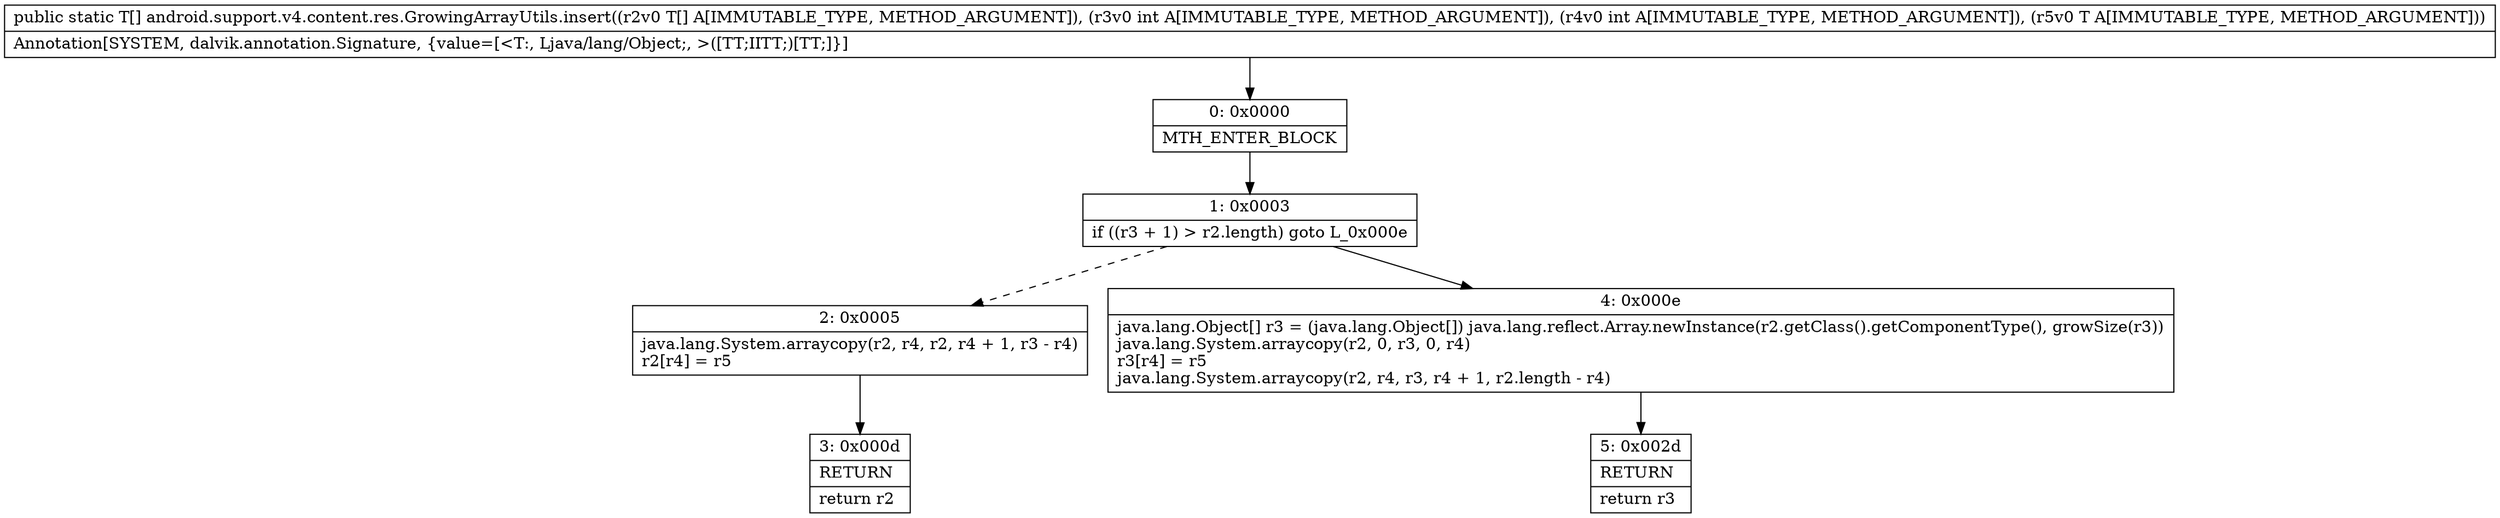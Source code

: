 digraph "CFG forandroid.support.v4.content.res.GrowingArrayUtils.insert([Ljava\/lang\/Object;IILjava\/lang\/Object;)[Ljava\/lang\/Object;" {
Node_0 [shape=record,label="{0\:\ 0x0000|MTH_ENTER_BLOCK\l}"];
Node_1 [shape=record,label="{1\:\ 0x0003|if ((r3 + 1) \> r2.length) goto L_0x000e\l}"];
Node_2 [shape=record,label="{2\:\ 0x0005|java.lang.System.arraycopy(r2, r4, r2, r4 + 1, r3 \- r4)\lr2[r4] = r5\l}"];
Node_3 [shape=record,label="{3\:\ 0x000d|RETURN\l|return r2\l}"];
Node_4 [shape=record,label="{4\:\ 0x000e|java.lang.Object[] r3 = (java.lang.Object[]) java.lang.reflect.Array.newInstance(r2.getClass().getComponentType(), growSize(r3))\ljava.lang.System.arraycopy(r2, 0, r3, 0, r4)\lr3[r4] = r5\ljava.lang.System.arraycopy(r2, r4, r3, r4 + 1, r2.length \- r4)\l}"];
Node_5 [shape=record,label="{5\:\ 0x002d|RETURN\l|return r3\l}"];
MethodNode[shape=record,label="{public static T[] android.support.v4.content.res.GrowingArrayUtils.insert((r2v0 T[] A[IMMUTABLE_TYPE, METHOD_ARGUMENT]), (r3v0 int A[IMMUTABLE_TYPE, METHOD_ARGUMENT]), (r4v0 int A[IMMUTABLE_TYPE, METHOD_ARGUMENT]), (r5v0 T A[IMMUTABLE_TYPE, METHOD_ARGUMENT]))  | Annotation[SYSTEM, dalvik.annotation.Signature, \{value=[\<T:, Ljava\/lang\/Object;, \>([TT;IITT;)[TT;]\}]\l}"];
MethodNode -> Node_0;
Node_0 -> Node_1;
Node_1 -> Node_2[style=dashed];
Node_1 -> Node_4;
Node_2 -> Node_3;
Node_4 -> Node_5;
}

